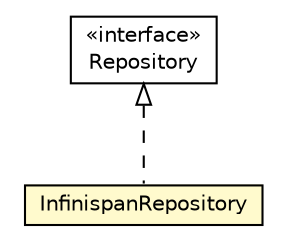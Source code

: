 #!/usr/local/bin/dot
#
# Class diagram 
# Generated by UMLGraph version 5.1 (http://www.umlgraph.org/)
#

digraph G {
	edge [fontname="Helvetica",fontsize=10,labelfontname="Helvetica",labelfontsize=10];
	node [fontname="Helvetica",fontsize=10,shape=plaintext];
	nodesep=0.25;
	ranksep=0.5;
	// pt.ist.fenixframework.backend.jvstm.repository.Repository
	c115054 [label=<<table title="pt.ist.fenixframework.backend.jvstm.repository.Repository" border="0" cellborder="1" cellspacing="0" cellpadding="2" port="p" href="../repository/Repository.html">
		<tr><td><table border="0" cellspacing="0" cellpadding="1">
<tr><td align="center" balign="center"> &#171;interface&#187; </td></tr>
<tr><td align="center" balign="center"> Repository </td></tr>
		</table></td></tr>
		</table>>, fontname="Helvetica", fontcolor="black", fontsize=10.0];
	// pt.ist.fenixframework.backend.jvstm.infinispan.InfinispanRepository
	c115070 [label=<<table title="pt.ist.fenixframework.backend.jvstm.infinispan.InfinispanRepository" border="0" cellborder="1" cellspacing="0" cellpadding="2" port="p" bgcolor="lemonChiffon" href="./InfinispanRepository.html">
		<tr><td><table border="0" cellspacing="0" cellpadding="1">
<tr><td align="center" balign="center"> InfinispanRepository </td></tr>
		</table></td></tr>
		</table>>, fontname="Helvetica", fontcolor="black", fontsize=10.0];
	//pt.ist.fenixframework.backend.jvstm.infinispan.InfinispanRepository implements pt.ist.fenixframework.backend.jvstm.repository.Repository
	c115054:p -> c115070:p [dir=back,arrowtail=empty,style=dashed];
}

